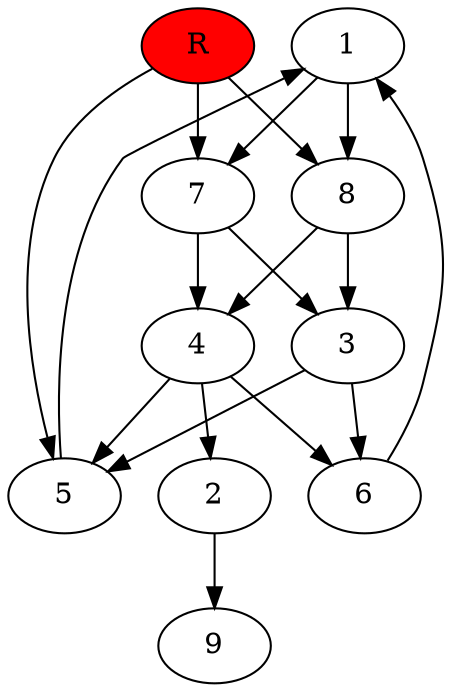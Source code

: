 digraph prb36220 {
	1
	2
	3
	4
	5
	6
	7
	8
	R [fillcolor="#ff0000" style=filled]
	1 -> 7
	1 -> 8
	2 -> 9
	3 -> 5
	3 -> 6
	4 -> 2
	4 -> 5
	4 -> 6
	5 -> 1
	6 -> 1
	7 -> 3
	7 -> 4
	8 -> 3
	8 -> 4
	R -> 5
	R -> 7
	R -> 8
}
